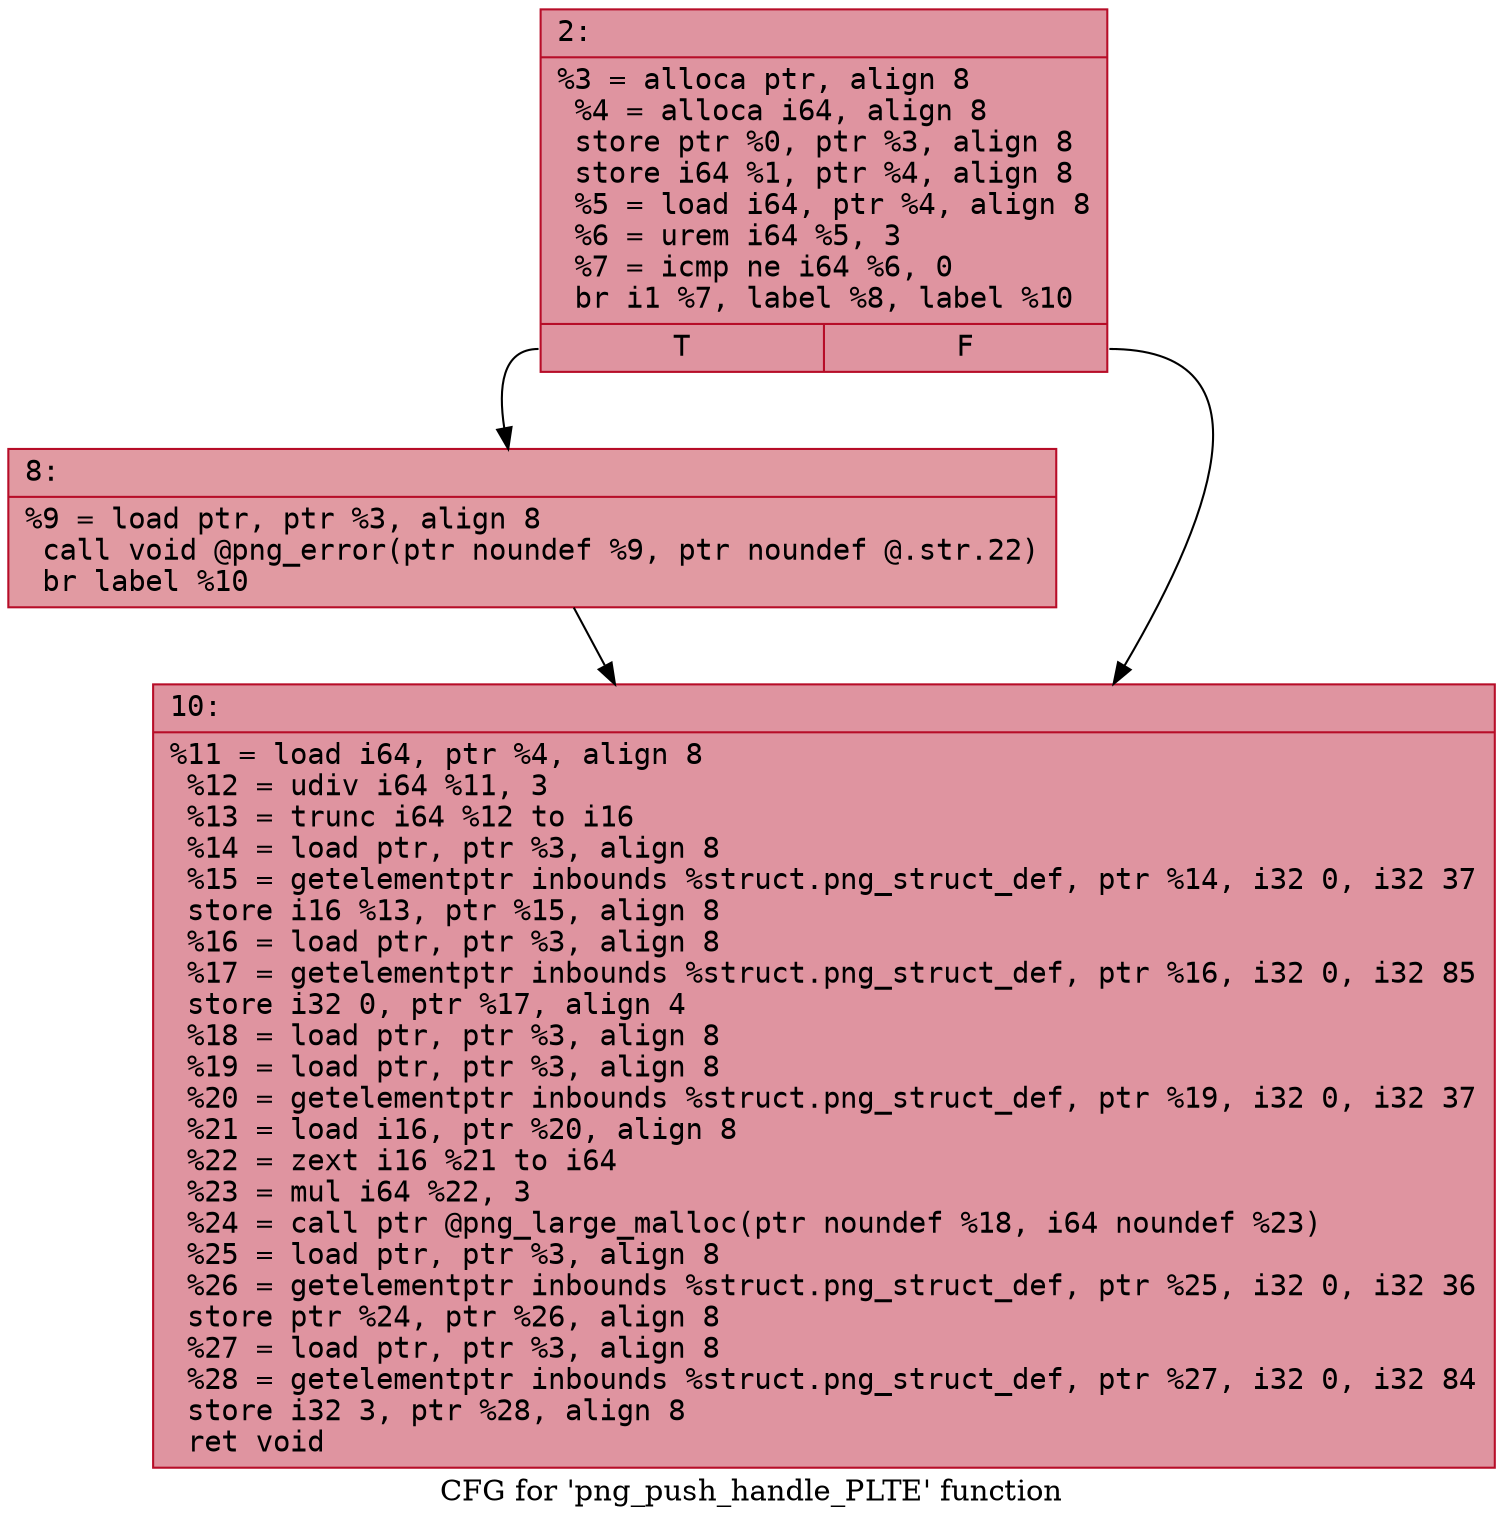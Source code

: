 digraph "CFG for 'png_push_handle_PLTE' function" {
	label="CFG for 'png_push_handle_PLTE' function";

	Node0x6000037e5f90 [shape=record,color="#b70d28ff", style=filled, fillcolor="#b70d2870" fontname="Courier",label="{2:\l|  %3 = alloca ptr, align 8\l  %4 = alloca i64, align 8\l  store ptr %0, ptr %3, align 8\l  store i64 %1, ptr %4, align 8\l  %5 = load i64, ptr %4, align 8\l  %6 = urem i64 %5, 3\l  %7 = icmp ne i64 %6, 0\l  br i1 %7, label %8, label %10\l|{<s0>T|<s1>F}}"];
	Node0x6000037e5f90:s0 -> Node0x6000037e5fe0[tooltip="2 -> 8\nProbability 62.50%" ];
	Node0x6000037e5f90:s1 -> Node0x6000037e6030[tooltip="2 -> 10\nProbability 37.50%" ];
	Node0x6000037e5fe0 [shape=record,color="#b70d28ff", style=filled, fillcolor="#bb1b2c70" fontname="Courier",label="{8:\l|  %9 = load ptr, ptr %3, align 8\l  call void @png_error(ptr noundef %9, ptr noundef @.str.22)\l  br label %10\l}"];
	Node0x6000037e5fe0 -> Node0x6000037e6030[tooltip="8 -> 10\nProbability 100.00%" ];
	Node0x6000037e6030 [shape=record,color="#b70d28ff", style=filled, fillcolor="#b70d2870" fontname="Courier",label="{10:\l|  %11 = load i64, ptr %4, align 8\l  %12 = udiv i64 %11, 3\l  %13 = trunc i64 %12 to i16\l  %14 = load ptr, ptr %3, align 8\l  %15 = getelementptr inbounds %struct.png_struct_def, ptr %14, i32 0, i32 37\l  store i16 %13, ptr %15, align 8\l  %16 = load ptr, ptr %3, align 8\l  %17 = getelementptr inbounds %struct.png_struct_def, ptr %16, i32 0, i32 85\l  store i32 0, ptr %17, align 4\l  %18 = load ptr, ptr %3, align 8\l  %19 = load ptr, ptr %3, align 8\l  %20 = getelementptr inbounds %struct.png_struct_def, ptr %19, i32 0, i32 37\l  %21 = load i16, ptr %20, align 8\l  %22 = zext i16 %21 to i64\l  %23 = mul i64 %22, 3\l  %24 = call ptr @png_large_malloc(ptr noundef %18, i64 noundef %23)\l  %25 = load ptr, ptr %3, align 8\l  %26 = getelementptr inbounds %struct.png_struct_def, ptr %25, i32 0, i32 36\l  store ptr %24, ptr %26, align 8\l  %27 = load ptr, ptr %3, align 8\l  %28 = getelementptr inbounds %struct.png_struct_def, ptr %27, i32 0, i32 84\l  store i32 3, ptr %28, align 8\l  ret void\l}"];
}
